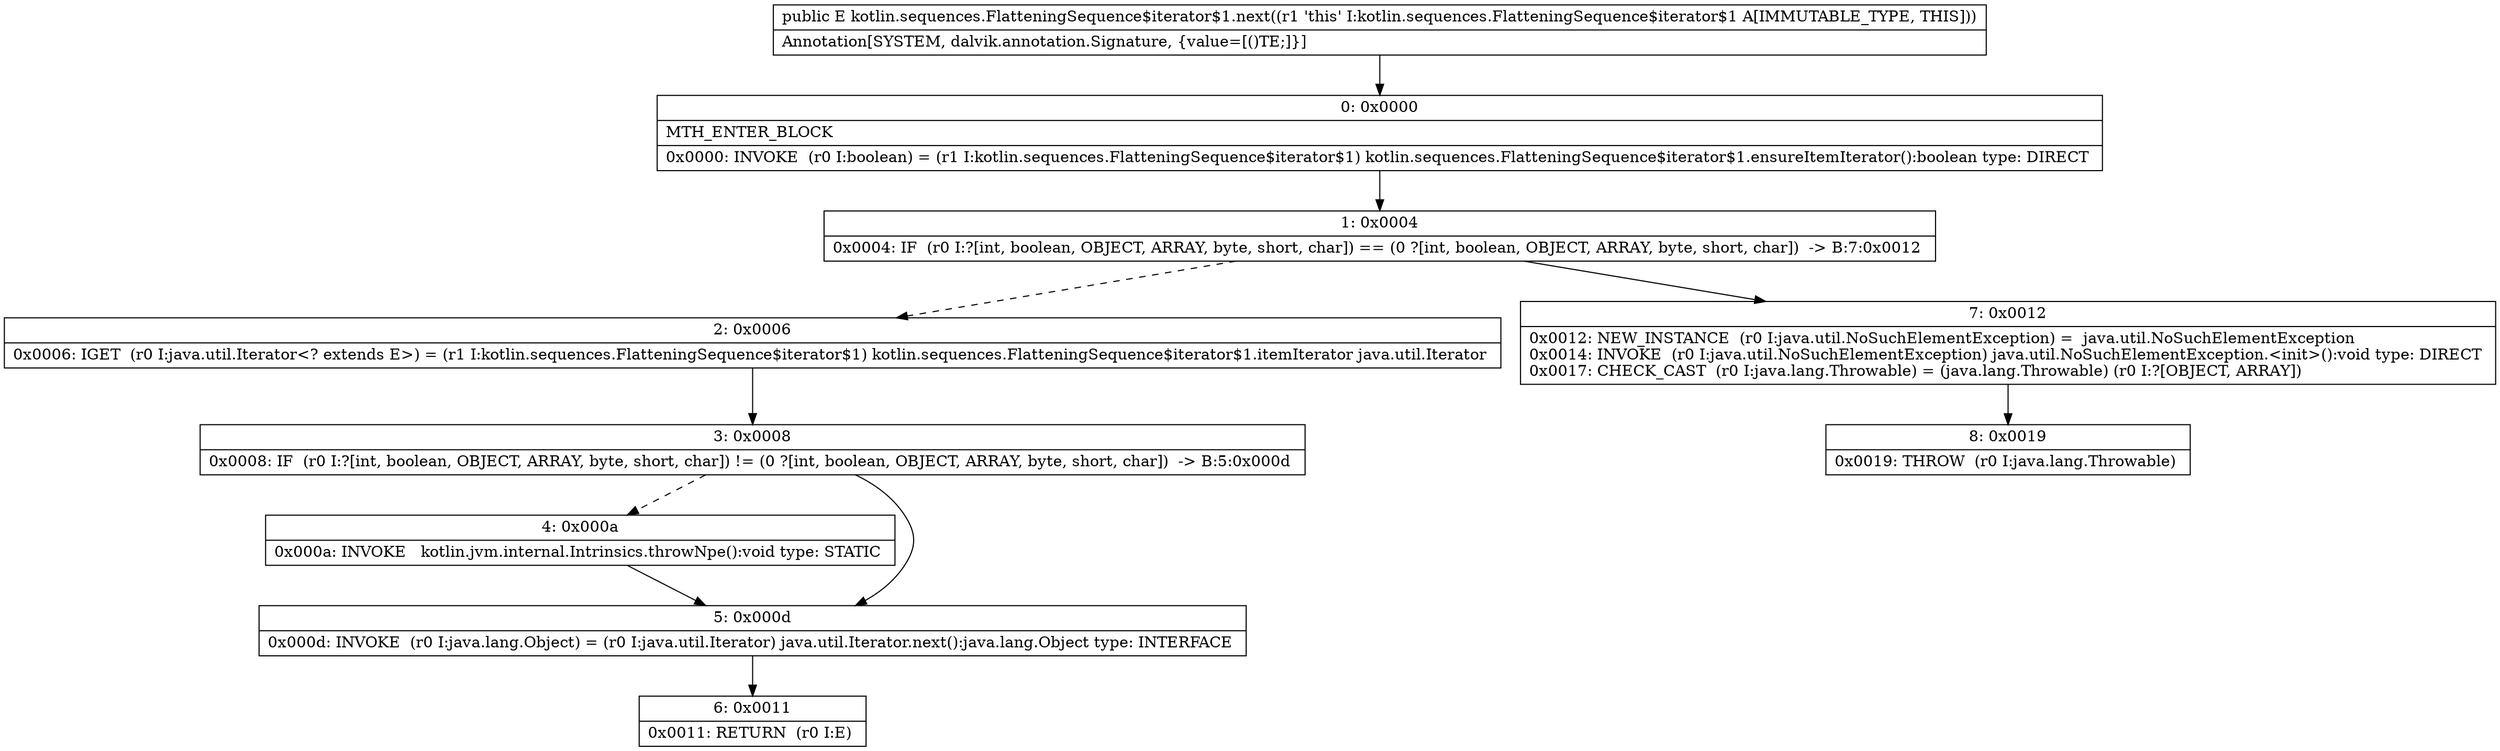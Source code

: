 digraph "CFG forkotlin.sequences.FlatteningSequence$iterator$1.next()Ljava\/lang\/Object;" {
Node_0 [shape=record,label="{0\:\ 0x0000|MTH_ENTER_BLOCK\l|0x0000: INVOKE  (r0 I:boolean) = (r1 I:kotlin.sequences.FlatteningSequence$iterator$1) kotlin.sequences.FlatteningSequence$iterator$1.ensureItemIterator():boolean type: DIRECT \l}"];
Node_1 [shape=record,label="{1\:\ 0x0004|0x0004: IF  (r0 I:?[int, boolean, OBJECT, ARRAY, byte, short, char]) == (0 ?[int, boolean, OBJECT, ARRAY, byte, short, char])  \-\> B:7:0x0012 \l}"];
Node_2 [shape=record,label="{2\:\ 0x0006|0x0006: IGET  (r0 I:java.util.Iterator\<? extends E\>) = (r1 I:kotlin.sequences.FlatteningSequence$iterator$1) kotlin.sequences.FlatteningSequence$iterator$1.itemIterator java.util.Iterator \l}"];
Node_3 [shape=record,label="{3\:\ 0x0008|0x0008: IF  (r0 I:?[int, boolean, OBJECT, ARRAY, byte, short, char]) != (0 ?[int, boolean, OBJECT, ARRAY, byte, short, char])  \-\> B:5:0x000d \l}"];
Node_4 [shape=record,label="{4\:\ 0x000a|0x000a: INVOKE   kotlin.jvm.internal.Intrinsics.throwNpe():void type: STATIC \l}"];
Node_5 [shape=record,label="{5\:\ 0x000d|0x000d: INVOKE  (r0 I:java.lang.Object) = (r0 I:java.util.Iterator) java.util.Iterator.next():java.lang.Object type: INTERFACE \l}"];
Node_6 [shape=record,label="{6\:\ 0x0011|0x0011: RETURN  (r0 I:E) \l}"];
Node_7 [shape=record,label="{7\:\ 0x0012|0x0012: NEW_INSTANCE  (r0 I:java.util.NoSuchElementException) =  java.util.NoSuchElementException \l0x0014: INVOKE  (r0 I:java.util.NoSuchElementException) java.util.NoSuchElementException.\<init\>():void type: DIRECT \l0x0017: CHECK_CAST  (r0 I:java.lang.Throwable) = (java.lang.Throwable) (r0 I:?[OBJECT, ARRAY]) \l}"];
Node_8 [shape=record,label="{8\:\ 0x0019|0x0019: THROW  (r0 I:java.lang.Throwable) \l}"];
MethodNode[shape=record,label="{public E kotlin.sequences.FlatteningSequence$iterator$1.next((r1 'this' I:kotlin.sequences.FlatteningSequence$iterator$1 A[IMMUTABLE_TYPE, THIS]))  | Annotation[SYSTEM, dalvik.annotation.Signature, \{value=[()TE;]\}]\l}"];
MethodNode -> Node_0;
Node_0 -> Node_1;
Node_1 -> Node_2[style=dashed];
Node_1 -> Node_7;
Node_2 -> Node_3;
Node_3 -> Node_4[style=dashed];
Node_3 -> Node_5;
Node_4 -> Node_5;
Node_5 -> Node_6;
Node_7 -> Node_8;
}

